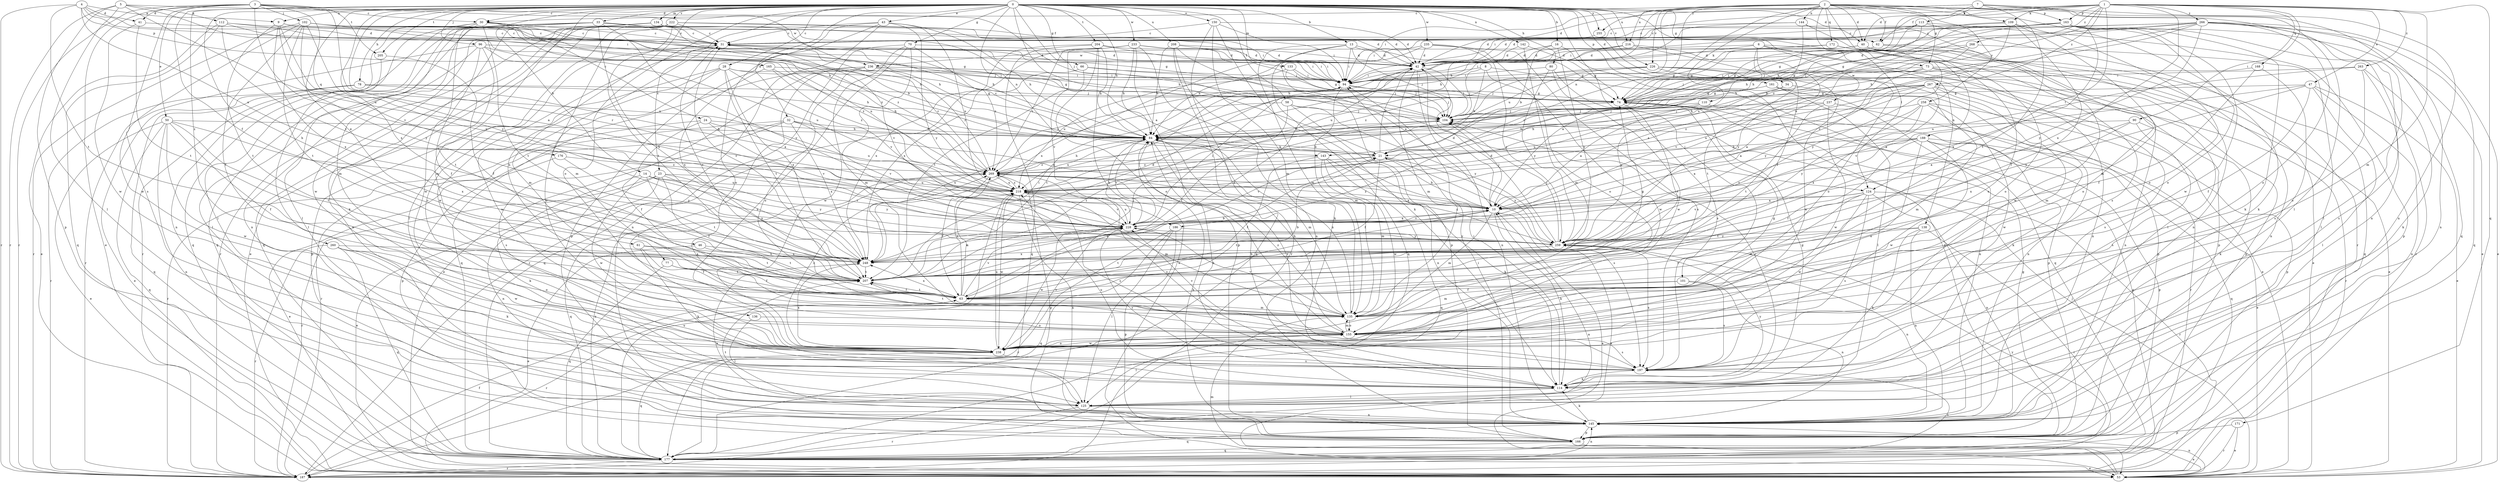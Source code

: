 strict digraph  {
0;
1;
2;
3;
4;
5;
6;
7;
8;
9;
10;
13;
14;
16;
21;
23;
24;
28;
30;
31;
32;
33;
34;
40;
41;
42;
43;
46;
47;
50;
53;
58;
61;
62;
63;
66;
70;
73;
74;
77;
78;
80;
84;
90;
94;
96;
101;
102;
104;
109;
110;
112;
113;
114;
124;
125;
133;
134;
135;
136;
138;
142;
143;
144;
145;
150;
155;
161;
163;
165;
166;
168;
171;
172;
176;
177;
186;
187;
188;
197;
204;
205;
207;
208;
216;
218;
222;
226;
228;
233;
235;
236;
237;
238;
248;
255;
258;
259;
260;
263;
266;
267;
268;
269;
0 -> 9  [label=a];
0 -> 13  [label=b];
0 -> 14  [label=b];
0 -> 16  [label=b];
0 -> 21  [label=b];
0 -> 23  [label=c];
0 -> 24  [label=c];
0 -> 28  [label=c];
0 -> 30  [label=c];
0 -> 32  [label=d];
0 -> 33  [label=d];
0 -> 34  [label=d];
0 -> 40  [label=d];
0 -> 43  [label=e];
0 -> 46  [label=e];
0 -> 58  [label=f];
0 -> 61  [label=f];
0 -> 66  [label=g];
0 -> 70  [label=g];
0 -> 73  [label=g];
0 -> 77  [label=h];
0 -> 78  [label=h];
0 -> 80  [label=h];
0 -> 84  [label=h];
0 -> 96  [label=j];
0 -> 101  [label=j];
0 -> 124  [label=l];
0 -> 133  [label=m];
0 -> 134  [label=m];
0 -> 136  [label=n];
0 -> 138  [label=n];
0 -> 142  [label=n];
0 -> 143  [label=n];
0 -> 150  [label=o];
0 -> 155  [label=o];
0 -> 161  [label=p];
0 -> 186  [label=r];
0 -> 204  [label=t];
0 -> 205  [label=t];
0 -> 208  [label=u];
0 -> 216  [label=u];
0 -> 222  [label=v];
0 -> 226  [label=v];
0 -> 233  [label=w];
0 -> 235  [label=w];
0 -> 248  [label=x];
0 -> 255  [label=y];
0 -> 260  [label=z];
1 -> 40  [label=d];
1 -> 47  [label=e];
1 -> 62  [label=f];
1 -> 90  [label=i];
1 -> 94  [label=i];
1 -> 109  [label=k];
1 -> 124  [label=l];
1 -> 135  [label=m];
1 -> 163  [label=p];
1 -> 168  [label=q];
1 -> 171  [label=q];
1 -> 248  [label=x];
1 -> 255  [label=y];
1 -> 263  [label=z];
1 -> 266  [label=z];
1 -> 267  [label=z];
1 -> 268  [label=z];
1 -> 269  [label=z];
2 -> 30  [label=c];
2 -> 40  [label=d];
2 -> 62  [label=f];
2 -> 73  [label=g];
2 -> 84  [label=h];
2 -> 109  [label=k];
2 -> 110  [label=k];
2 -> 124  [label=l];
2 -> 143  [label=n];
2 -> 144  [label=n];
2 -> 145  [label=n];
2 -> 163  [label=p];
2 -> 172  [label=q];
2 -> 186  [label=r];
2 -> 187  [label=r];
2 -> 188  [label=s];
2 -> 216  [label=u];
2 -> 218  [label=u];
2 -> 226  [label=v];
2 -> 258  [label=y];
3 -> 30  [label=c];
3 -> 41  [label=d];
3 -> 50  [label=e];
3 -> 53  [label=e];
3 -> 102  [label=j];
3 -> 176  [label=q];
3 -> 187  [label=r];
3 -> 197  [label=s];
3 -> 205  [label=t];
3 -> 228  [label=v];
3 -> 236  [label=w];
3 -> 259  [label=y];
4 -> 9  [label=a];
4 -> 41  [label=d];
4 -> 42  [label=d];
4 -> 94  [label=i];
4 -> 165  [label=p];
4 -> 187  [label=r];
4 -> 207  [label=t];
4 -> 218  [label=u];
5 -> 84  [label=h];
5 -> 104  [label=j];
5 -> 112  [label=k];
5 -> 125  [label=l];
5 -> 166  [label=p];
5 -> 187  [label=r];
5 -> 218  [label=u];
6 -> 10  [label=a];
6 -> 53  [label=e];
6 -> 94  [label=i];
6 -> 145  [label=n];
6 -> 236  [label=w];
6 -> 237  [label=w];
6 -> 259  [label=y];
7 -> 42  [label=d];
7 -> 84  [label=h];
7 -> 94  [label=i];
7 -> 113  [label=k];
7 -> 125  [label=l];
7 -> 145  [label=n];
7 -> 177  [label=q];
7 -> 207  [label=t];
8 -> 21  [label=b];
8 -> 94  [label=i];
8 -> 104  [label=j];
8 -> 177  [label=q];
8 -> 238  [label=w];
9 -> 31  [label=c];
9 -> 62  [label=f];
9 -> 207  [label=t];
9 -> 218  [label=u];
9 -> 228  [label=v];
9 -> 248  [label=x];
10 -> 21  [label=b];
10 -> 42  [label=d];
10 -> 53  [label=e];
10 -> 104  [label=j];
10 -> 114  [label=k];
10 -> 135  [label=m];
10 -> 207  [label=t];
10 -> 228  [label=v];
10 -> 269  [label=z];
13 -> 42  [label=d];
13 -> 74  [label=g];
13 -> 94  [label=i];
13 -> 104  [label=j];
13 -> 135  [label=m];
13 -> 166  [label=p];
13 -> 177  [label=q];
14 -> 114  [label=k];
14 -> 207  [label=t];
14 -> 218  [label=u];
14 -> 228  [label=v];
14 -> 238  [label=w];
14 -> 259  [label=y];
16 -> 21  [label=b];
16 -> 42  [label=d];
16 -> 166  [label=p];
16 -> 259  [label=y];
21 -> 42  [label=d];
21 -> 63  [label=f];
21 -> 84  [label=h];
21 -> 197  [label=s];
21 -> 228  [label=v];
21 -> 259  [label=y];
21 -> 269  [label=z];
23 -> 53  [label=e];
23 -> 63  [label=f];
23 -> 145  [label=n];
23 -> 187  [label=r];
23 -> 218  [label=u];
23 -> 248  [label=x];
23 -> 259  [label=y];
24 -> 63  [label=f];
24 -> 84  [label=h];
24 -> 187  [label=r];
24 -> 218  [label=u];
24 -> 228  [label=v];
28 -> 94  [label=i];
28 -> 104  [label=j];
28 -> 155  [label=o];
28 -> 166  [label=p];
28 -> 207  [label=t];
28 -> 228  [label=v];
28 -> 238  [label=w];
28 -> 248  [label=x];
30 -> 31  [label=c];
30 -> 84  [label=h];
30 -> 125  [label=l];
30 -> 135  [label=m];
30 -> 145  [label=n];
30 -> 177  [label=q];
30 -> 207  [label=t];
30 -> 218  [label=u];
30 -> 269  [label=z];
31 -> 42  [label=d];
31 -> 135  [label=m];
31 -> 228  [label=v];
31 -> 238  [label=w];
32 -> 10  [label=a];
32 -> 84  [label=h];
32 -> 166  [label=p];
32 -> 187  [label=r];
32 -> 197  [label=s];
32 -> 228  [label=v];
32 -> 248  [label=x];
33 -> 31  [label=c];
33 -> 42  [label=d];
33 -> 84  [label=h];
33 -> 114  [label=k];
33 -> 145  [label=n];
33 -> 177  [label=q];
33 -> 187  [label=r];
33 -> 238  [label=w];
33 -> 248  [label=x];
33 -> 259  [label=y];
34 -> 74  [label=g];
34 -> 145  [label=n];
34 -> 259  [label=y];
40 -> 42  [label=d];
40 -> 74  [label=g];
40 -> 125  [label=l];
40 -> 145  [label=n];
40 -> 155  [label=o];
40 -> 238  [label=w];
41 -> 31  [label=c];
41 -> 207  [label=t];
41 -> 238  [label=w];
42 -> 94  [label=i];
42 -> 104  [label=j];
42 -> 135  [label=m];
42 -> 145  [label=n];
43 -> 10  [label=a];
43 -> 31  [label=c];
43 -> 145  [label=n];
43 -> 155  [label=o];
43 -> 166  [label=p];
43 -> 218  [label=u];
43 -> 259  [label=y];
46 -> 53  [label=e];
46 -> 207  [label=t];
46 -> 248  [label=x];
47 -> 10  [label=a];
47 -> 53  [label=e];
47 -> 63  [label=f];
47 -> 74  [label=g];
47 -> 125  [label=l];
47 -> 145  [label=n];
47 -> 259  [label=y];
50 -> 53  [label=e];
50 -> 63  [label=f];
50 -> 84  [label=h];
50 -> 145  [label=n];
50 -> 177  [label=q];
50 -> 207  [label=t];
50 -> 238  [label=w];
50 -> 248  [label=x];
53 -> 10  [label=a];
53 -> 104  [label=j];
53 -> 135  [label=m];
53 -> 145  [label=n];
58 -> 63  [label=f];
58 -> 104  [label=j];
58 -> 145  [label=n];
58 -> 248  [label=x];
58 -> 259  [label=y];
61 -> 63  [label=f];
61 -> 114  [label=k];
61 -> 207  [label=t];
61 -> 248  [label=x];
62 -> 42  [label=d];
62 -> 74  [label=g];
62 -> 104  [label=j];
62 -> 155  [label=o];
62 -> 177  [label=q];
63 -> 21  [label=b];
63 -> 42  [label=d];
63 -> 135  [label=m];
63 -> 187  [label=r];
63 -> 207  [label=t];
63 -> 218  [label=u];
63 -> 228  [label=v];
63 -> 248  [label=x];
63 -> 269  [label=z];
66 -> 94  [label=i];
66 -> 104  [label=j];
66 -> 177  [label=q];
66 -> 228  [label=v];
70 -> 42  [label=d];
70 -> 135  [label=m];
70 -> 187  [label=r];
70 -> 197  [label=s];
70 -> 238  [label=w];
70 -> 269  [label=z];
73 -> 10  [label=a];
73 -> 53  [label=e];
73 -> 94  [label=i];
73 -> 145  [label=n];
73 -> 166  [label=p];
73 -> 228  [label=v];
73 -> 259  [label=y];
74 -> 104  [label=j];
74 -> 207  [label=t];
77 -> 63  [label=f];
77 -> 177  [label=q];
77 -> 207  [label=t];
78 -> 10  [label=a];
78 -> 53  [label=e];
78 -> 74  [label=g];
78 -> 84  [label=h];
78 -> 177  [label=q];
78 -> 187  [label=r];
80 -> 94  [label=i];
80 -> 197  [label=s];
80 -> 238  [label=w];
80 -> 259  [label=y];
84 -> 21  [label=b];
84 -> 31  [label=c];
84 -> 135  [label=m];
84 -> 197  [label=s];
84 -> 218  [label=u];
84 -> 228  [label=v];
90 -> 10  [label=a];
90 -> 84  [label=h];
90 -> 114  [label=k];
90 -> 197  [label=s];
90 -> 248  [label=x];
94 -> 74  [label=g];
94 -> 104  [label=j];
94 -> 135  [label=m];
94 -> 207  [label=t];
94 -> 269  [label=z];
96 -> 42  [label=d];
96 -> 63  [label=f];
96 -> 125  [label=l];
96 -> 187  [label=r];
96 -> 207  [label=t];
96 -> 218  [label=u];
96 -> 269  [label=z];
101 -> 63  [label=f];
101 -> 135  [label=m];
101 -> 145  [label=n];
101 -> 197  [label=s];
102 -> 10  [label=a];
102 -> 21  [label=b];
102 -> 31  [label=c];
102 -> 63  [label=f];
102 -> 74  [label=g];
102 -> 104  [label=j];
102 -> 187  [label=r];
102 -> 207  [label=t];
102 -> 238  [label=w];
102 -> 259  [label=y];
104 -> 84  [label=h];
104 -> 207  [label=t];
109 -> 31  [label=c];
109 -> 63  [label=f];
109 -> 84  [label=h];
109 -> 135  [label=m];
109 -> 155  [label=o];
109 -> 228  [label=v];
110 -> 10  [label=a];
110 -> 21  [label=b];
110 -> 104  [label=j];
110 -> 114  [label=k];
112 -> 31  [label=c];
112 -> 53  [label=e];
112 -> 74  [label=g];
112 -> 84  [label=h];
112 -> 177  [label=q];
112 -> 228  [label=v];
113 -> 21  [label=b];
113 -> 31  [label=c];
113 -> 42  [label=d];
113 -> 104  [label=j];
113 -> 114  [label=k];
113 -> 166  [label=p];
114 -> 74  [label=g];
114 -> 84  [label=h];
114 -> 94  [label=i];
114 -> 104  [label=j];
114 -> 125  [label=l];
114 -> 218  [label=u];
114 -> 228  [label=v];
114 -> 259  [label=y];
124 -> 10  [label=a];
124 -> 135  [label=m];
124 -> 145  [label=n];
124 -> 187  [label=r];
124 -> 197  [label=s];
124 -> 207  [label=t];
124 -> 228  [label=v];
124 -> 238  [label=w];
125 -> 145  [label=n];
125 -> 187  [label=r];
133 -> 74  [label=g];
133 -> 94  [label=i];
133 -> 104  [label=j];
133 -> 218  [label=u];
134 -> 31  [label=c];
134 -> 84  [label=h];
134 -> 94  [label=i];
134 -> 125  [label=l];
134 -> 135  [label=m];
134 -> 238  [label=w];
134 -> 269  [label=z];
135 -> 84  [label=h];
135 -> 155  [label=o];
135 -> 207  [label=t];
135 -> 228  [label=v];
135 -> 269  [label=z];
136 -> 125  [label=l];
136 -> 155  [label=o];
138 -> 63  [label=f];
138 -> 114  [label=k];
138 -> 145  [label=n];
138 -> 187  [label=r];
138 -> 259  [label=y];
142 -> 42  [label=d];
142 -> 74  [label=g];
142 -> 135  [label=m];
143 -> 63  [label=f];
143 -> 114  [label=k];
143 -> 135  [label=m];
143 -> 177  [label=q];
143 -> 238  [label=w];
143 -> 269  [label=z];
144 -> 31  [label=c];
144 -> 84  [label=h];
144 -> 145  [label=n];
144 -> 197  [label=s];
144 -> 218  [label=u];
145 -> 114  [label=k];
145 -> 166  [label=p];
145 -> 177  [label=q];
145 -> 207  [label=t];
150 -> 31  [label=c];
150 -> 42  [label=d];
150 -> 94  [label=i];
150 -> 114  [label=k];
150 -> 135  [label=m];
150 -> 187  [label=r];
155 -> 74  [label=g];
155 -> 84  [label=h];
155 -> 125  [label=l];
155 -> 135  [label=m];
155 -> 197  [label=s];
155 -> 228  [label=v];
155 -> 238  [label=w];
161 -> 74  [label=g];
161 -> 125  [label=l];
161 -> 145  [label=n];
161 -> 166  [label=p];
163 -> 31  [label=c];
163 -> 53  [label=e];
163 -> 74  [label=g];
163 -> 84  [label=h];
163 -> 94  [label=i];
163 -> 104  [label=j];
163 -> 114  [label=k];
163 -> 155  [label=o];
163 -> 187  [label=r];
163 -> 238  [label=w];
163 -> 248  [label=x];
165 -> 84  [label=h];
165 -> 94  [label=i];
165 -> 248  [label=x];
165 -> 269  [label=z];
166 -> 53  [label=e];
166 -> 74  [label=g];
166 -> 84  [label=h];
166 -> 94  [label=i];
166 -> 177  [label=q];
168 -> 63  [label=f];
168 -> 94  [label=i];
168 -> 197  [label=s];
171 -> 53  [label=e];
171 -> 166  [label=p];
171 -> 187  [label=r];
172 -> 42  [label=d];
172 -> 74  [label=g];
172 -> 155  [label=o];
172 -> 259  [label=y];
176 -> 53  [label=e];
176 -> 259  [label=y];
176 -> 269  [label=z];
177 -> 10  [label=a];
177 -> 53  [label=e];
177 -> 145  [label=n];
177 -> 187  [label=r];
177 -> 197  [label=s];
177 -> 218  [label=u];
177 -> 259  [label=y];
177 -> 269  [label=z];
186 -> 125  [label=l];
186 -> 166  [label=p];
186 -> 177  [label=q];
186 -> 187  [label=r];
186 -> 259  [label=y];
187 -> 63  [label=f];
187 -> 74  [label=g];
188 -> 10  [label=a];
188 -> 21  [label=b];
188 -> 53  [label=e];
188 -> 63  [label=f];
188 -> 155  [label=o];
188 -> 166  [label=p];
188 -> 177  [label=q];
188 -> 228  [label=v];
188 -> 238  [label=w];
197 -> 84  [label=h];
197 -> 114  [label=k];
197 -> 269  [label=z];
204 -> 42  [label=d];
204 -> 53  [label=e];
204 -> 84  [label=h];
204 -> 94  [label=i];
204 -> 155  [label=o];
204 -> 177  [label=q];
204 -> 248  [label=x];
205 -> 63  [label=f];
205 -> 125  [label=l];
207 -> 21  [label=b];
207 -> 31  [label=c];
207 -> 63  [label=f];
207 -> 74  [label=g];
207 -> 94  [label=i];
207 -> 104  [label=j];
208 -> 10  [label=a];
208 -> 42  [label=d];
208 -> 84  [label=h];
208 -> 94  [label=i];
208 -> 145  [label=n];
208 -> 177  [label=q];
216 -> 42  [label=d];
216 -> 84  [label=h];
216 -> 155  [label=o];
216 -> 166  [label=p];
216 -> 218  [label=u];
218 -> 10  [label=a];
218 -> 135  [label=m];
218 -> 145  [label=n];
218 -> 197  [label=s];
218 -> 228  [label=v];
218 -> 238  [label=w];
218 -> 269  [label=z];
222 -> 31  [label=c];
222 -> 42  [label=d];
222 -> 53  [label=e];
222 -> 74  [label=g];
222 -> 125  [label=l];
222 -> 135  [label=m];
222 -> 145  [label=n];
222 -> 177  [label=q];
222 -> 187  [label=r];
222 -> 207  [label=t];
226 -> 53  [label=e];
226 -> 94  [label=i];
226 -> 104  [label=j];
226 -> 166  [label=p];
226 -> 207  [label=t];
226 -> 238  [label=w];
226 -> 269  [label=z];
228 -> 10  [label=a];
228 -> 84  [label=h];
228 -> 94  [label=i];
228 -> 218  [label=u];
228 -> 238  [label=w];
228 -> 259  [label=y];
233 -> 42  [label=d];
233 -> 84  [label=h];
233 -> 94  [label=i];
233 -> 114  [label=k];
233 -> 166  [label=p];
233 -> 207  [label=t];
233 -> 248  [label=x];
233 -> 269  [label=z];
235 -> 42  [label=d];
235 -> 84  [label=h];
235 -> 155  [label=o];
235 -> 197  [label=s];
235 -> 248  [label=x];
235 -> 259  [label=y];
236 -> 53  [label=e];
236 -> 74  [label=g];
236 -> 94  [label=i];
236 -> 125  [label=l];
236 -> 155  [label=o];
236 -> 177  [label=q];
236 -> 269  [label=z];
237 -> 104  [label=j];
237 -> 187  [label=r];
237 -> 207  [label=t];
237 -> 218  [label=u];
237 -> 238  [label=w];
238 -> 31  [label=c];
238 -> 155  [label=o];
238 -> 177  [label=q];
238 -> 197  [label=s];
238 -> 218  [label=u];
238 -> 228  [label=v];
238 -> 248  [label=x];
238 -> 269  [label=z];
248 -> 10  [label=a];
248 -> 31  [label=c];
248 -> 42  [label=d];
248 -> 145  [label=n];
248 -> 207  [label=t];
248 -> 228  [label=v];
255 -> 42  [label=d];
255 -> 63  [label=f];
258 -> 10  [label=a];
258 -> 104  [label=j];
258 -> 135  [label=m];
258 -> 166  [label=p];
258 -> 238  [label=w];
258 -> 248  [label=x];
258 -> 259  [label=y];
259 -> 42  [label=d];
259 -> 104  [label=j];
259 -> 145  [label=n];
259 -> 197  [label=s];
259 -> 207  [label=t];
259 -> 248  [label=x];
259 -> 269  [label=z];
260 -> 114  [label=k];
260 -> 155  [label=o];
260 -> 177  [label=q];
260 -> 187  [label=r];
260 -> 238  [label=w];
260 -> 248  [label=x];
263 -> 94  [label=i];
263 -> 114  [label=k];
263 -> 155  [label=o];
263 -> 197  [label=s];
263 -> 218  [label=u];
266 -> 31  [label=c];
266 -> 42  [label=d];
266 -> 53  [label=e];
266 -> 74  [label=g];
266 -> 84  [label=h];
266 -> 94  [label=i];
266 -> 125  [label=l];
266 -> 145  [label=n];
266 -> 155  [label=o];
266 -> 177  [label=q];
266 -> 218  [label=u];
266 -> 259  [label=y];
267 -> 10  [label=a];
267 -> 74  [label=g];
267 -> 84  [label=h];
267 -> 135  [label=m];
267 -> 187  [label=r];
267 -> 197  [label=s];
267 -> 218  [label=u];
267 -> 228  [label=v];
267 -> 269  [label=z];
268 -> 42  [label=d];
268 -> 74  [label=g];
268 -> 84  [label=h];
268 -> 125  [label=l];
269 -> 31  [label=c];
269 -> 63  [label=f];
269 -> 84  [label=h];
269 -> 166  [label=p];
269 -> 177  [label=q];
269 -> 218  [label=u];
}
